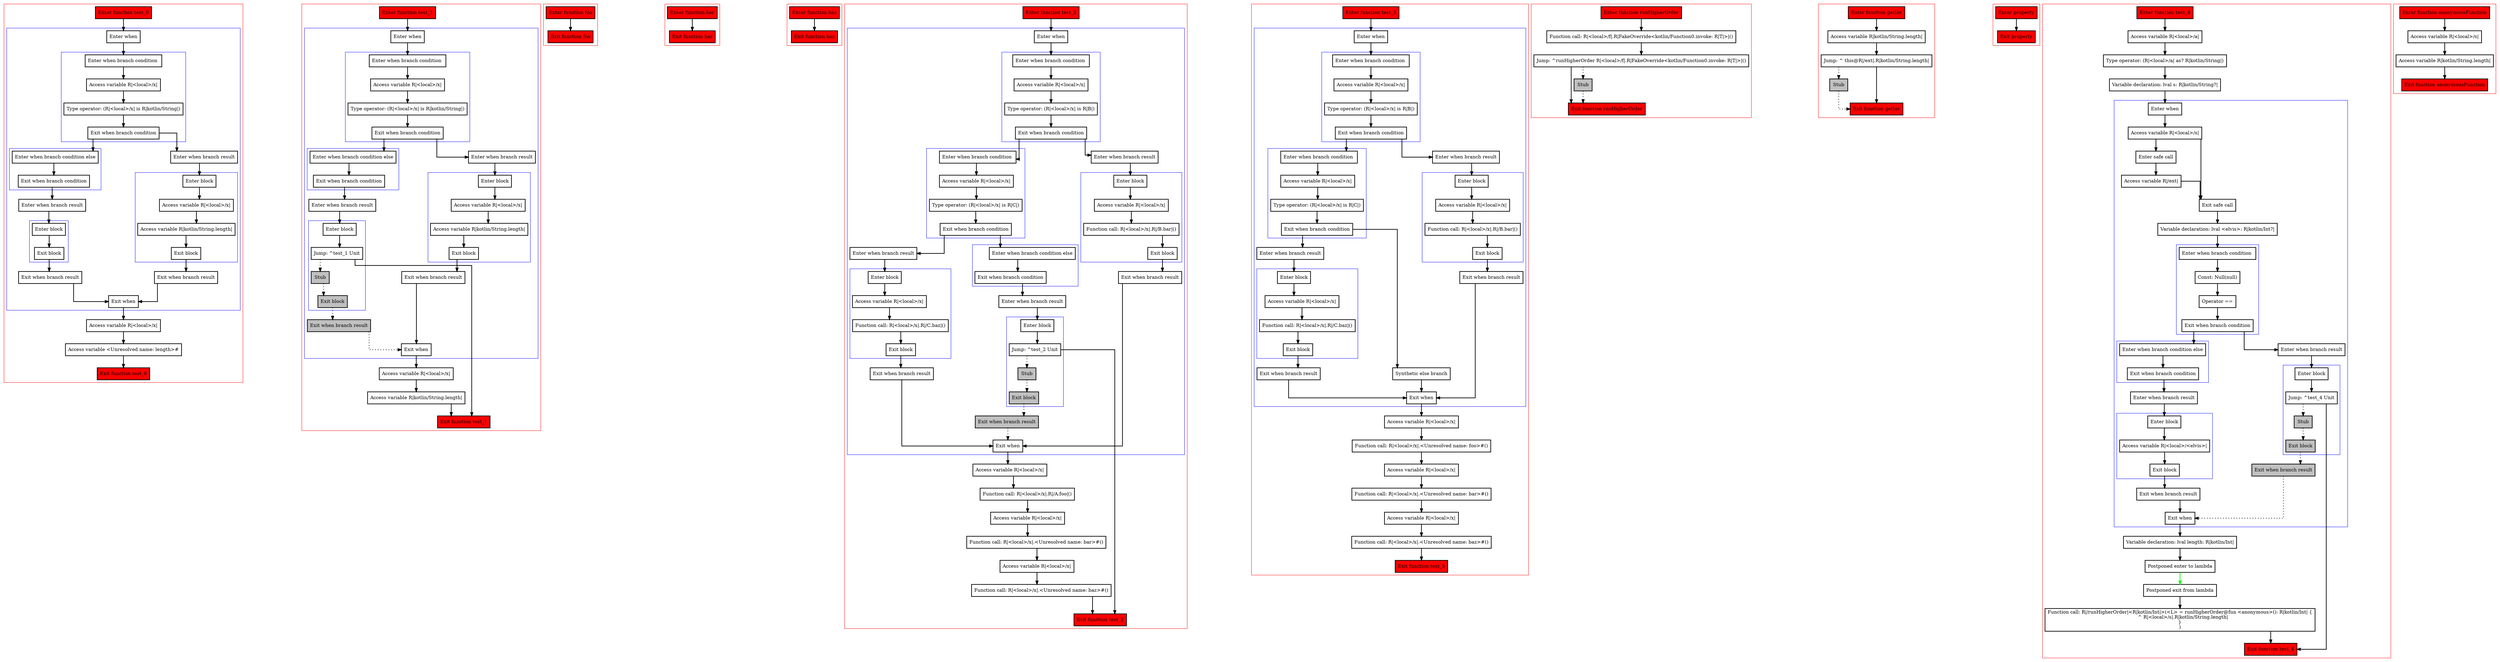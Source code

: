 digraph returns_kt {
    graph [splines=ortho nodesep=3]
    node [shape=box penwidth=2]
    edge [penwidth=2]

    subgraph cluster_0 {
        color=red
        0 [label="Enter function test_0" style="filled" fillcolor=red];
        subgraph cluster_1 {
            color=blue
            1 [label="Enter when"];
            subgraph cluster_2 {
                color=blue
                2 [label="Enter when branch condition "];
                3 [label="Access variable R|<local>/x|"];
                4 [label="Type operator: (R|<local>/x| is R|kotlin/String|)"];
                5 [label="Exit when branch condition"];
            }
            subgraph cluster_3 {
                color=blue
                6 [label="Enter when branch condition else"];
                7 [label="Exit when branch condition"];
            }
            8 [label="Enter when branch result"];
            subgraph cluster_4 {
                color=blue
                9 [label="Enter block"];
                10 [label="Exit block"];
            }
            11 [label="Exit when branch result"];
            12 [label="Enter when branch result"];
            subgraph cluster_5 {
                color=blue
                13 [label="Enter block"];
                14 [label="Access variable R|<local>/x|"];
                15 [label="Access variable R|kotlin/String.length|"];
                16 [label="Exit block"];
            }
            17 [label="Exit when branch result"];
            18 [label="Exit when"];
        }
        19 [label="Access variable R|<local>/x|"];
        20 [label="Access variable <Unresolved name: length>#"];
        21 [label="Exit function test_0" style="filled" fillcolor=red];
    }

    0 -> {1};
    1 -> {2};
    2 -> {3};
    3 -> {4};
    4 -> {5};
    5 -> {12 6};
    6 -> {7};
    7 -> {8};
    8 -> {9};
    9 -> {10};
    10 -> {11};
    11 -> {18};
    12 -> {13};
    13 -> {14};
    14 -> {15};
    15 -> {16};
    16 -> {17};
    17 -> {18};
    18 -> {19};
    19 -> {20};
    20 -> {21};

    subgraph cluster_6 {
        color=red
        22 [label="Enter function test_1" style="filled" fillcolor=red];
        subgraph cluster_7 {
            color=blue
            23 [label="Enter when"];
            subgraph cluster_8 {
                color=blue
                24 [label="Enter when branch condition "];
                25 [label="Access variable R|<local>/x|"];
                26 [label="Type operator: (R|<local>/x| is R|kotlin/String|)"];
                27 [label="Exit when branch condition"];
            }
            subgraph cluster_9 {
                color=blue
                28 [label="Enter when branch condition else"];
                29 [label="Exit when branch condition"];
            }
            30 [label="Enter when branch result"];
            subgraph cluster_10 {
                color=blue
                31 [label="Enter block"];
                32 [label="Jump: ^test_1 Unit"];
                33 [label="Stub" style="filled" fillcolor=gray];
                34 [label="Exit block" style="filled" fillcolor=gray];
            }
            35 [label="Exit when branch result" style="filled" fillcolor=gray];
            36 [label="Enter when branch result"];
            subgraph cluster_11 {
                color=blue
                37 [label="Enter block"];
                38 [label="Access variable R|<local>/x|"];
                39 [label="Access variable R|kotlin/String.length|"];
                40 [label="Exit block"];
            }
            41 [label="Exit when branch result"];
            42 [label="Exit when"];
        }
        43 [label="Access variable R|<local>/x|"];
        44 [label="Access variable R|kotlin/String.length|"];
        45 [label="Exit function test_1" style="filled" fillcolor=red];
    }

    22 -> {23};
    23 -> {24};
    24 -> {25};
    25 -> {26};
    26 -> {27};
    27 -> {36 28};
    28 -> {29};
    29 -> {30};
    30 -> {31};
    31 -> {32};
    32 -> {45};
    32 -> {33} [style=dotted];
    33 -> {34} [style=dotted];
    34 -> {35} [style=dotted];
    35 -> {42} [style=dotted];
    36 -> {37};
    37 -> {38};
    38 -> {39};
    39 -> {40};
    40 -> {41};
    41 -> {42};
    42 -> {43};
    43 -> {44};
    44 -> {45};

    subgraph cluster_12 {
        color=red
        46 [label="Enter function foo" style="filled" fillcolor=red];
        47 [label="Exit function foo" style="filled" fillcolor=red];
    }

    46 -> {47};

    subgraph cluster_13 {
        color=red
        48 [label="Enter function bar" style="filled" fillcolor=red];
        49 [label="Exit function bar" style="filled" fillcolor=red];
    }

    48 -> {49};

    subgraph cluster_14 {
        color=red
        50 [label="Enter function baz" style="filled" fillcolor=red];
        51 [label="Exit function baz" style="filled" fillcolor=red];
    }

    50 -> {51};

    subgraph cluster_15 {
        color=red
        52 [label="Enter function test_2" style="filled" fillcolor=red];
        subgraph cluster_16 {
            color=blue
            53 [label="Enter when"];
            subgraph cluster_17 {
                color=blue
                54 [label="Enter when branch condition "];
                55 [label="Access variable R|<local>/x|"];
                56 [label="Type operator: (R|<local>/x| is R|B|)"];
                57 [label="Exit when branch condition"];
            }
            subgraph cluster_18 {
                color=blue
                58 [label="Enter when branch condition "];
                59 [label="Access variable R|<local>/x|"];
                60 [label="Type operator: (R|<local>/x| is R|C|)"];
                61 [label="Exit when branch condition"];
            }
            subgraph cluster_19 {
                color=blue
                62 [label="Enter when branch condition else"];
                63 [label="Exit when branch condition"];
            }
            64 [label="Enter when branch result"];
            subgraph cluster_20 {
                color=blue
                65 [label="Enter block"];
                66 [label="Jump: ^test_2 Unit"];
                67 [label="Stub" style="filled" fillcolor=gray];
                68 [label="Exit block" style="filled" fillcolor=gray];
            }
            69 [label="Exit when branch result" style="filled" fillcolor=gray];
            70 [label="Enter when branch result"];
            subgraph cluster_21 {
                color=blue
                71 [label="Enter block"];
                72 [label="Access variable R|<local>/x|"];
                73 [label="Function call: R|<local>/x|.R|/C.baz|()"];
                74 [label="Exit block"];
            }
            75 [label="Exit when branch result"];
            76 [label="Enter when branch result"];
            subgraph cluster_22 {
                color=blue
                77 [label="Enter block"];
                78 [label="Access variable R|<local>/x|"];
                79 [label="Function call: R|<local>/x|.R|/B.bar|()"];
                80 [label="Exit block"];
            }
            81 [label="Exit when branch result"];
            82 [label="Exit when"];
        }
        83 [label="Access variable R|<local>/x|"];
        84 [label="Function call: R|<local>/x|.R|/A.foo|()"];
        85 [label="Access variable R|<local>/x|"];
        86 [label="Function call: R|<local>/x|.<Unresolved name: bar>#()"];
        87 [label="Access variable R|<local>/x|"];
        88 [label="Function call: R|<local>/x|.<Unresolved name: baz>#()"];
        89 [label="Exit function test_2" style="filled" fillcolor=red];
    }

    52 -> {53};
    53 -> {54};
    54 -> {55};
    55 -> {56};
    56 -> {57};
    57 -> {76 58};
    58 -> {59};
    59 -> {60};
    60 -> {61};
    61 -> {70 62};
    62 -> {63};
    63 -> {64};
    64 -> {65};
    65 -> {66};
    66 -> {89};
    66 -> {67} [style=dotted];
    67 -> {68} [style=dotted];
    68 -> {69} [style=dotted];
    69 -> {82} [style=dotted];
    70 -> {71};
    71 -> {72};
    72 -> {73};
    73 -> {74};
    74 -> {75};
    75 -> {82};
    76 -> {77};
    77 -> {78};
    78 -> {79};
    79 -> {80};
    80 -> {81};
    81 -> {82};
    82 -> {83};
    83 -> {84};
    84 -> {85};
    85 -> {86};
    86 -> {87};
    87 -> {88};
    88 -> {89};

    subgraph cluster_23 {
        color=red
        90 [label="Enter function test_3" style="filled" fillcolor=red];
        subgraph cluster_24 {
            color=blue
            91 [label="Enter when"];
            subgraph cluster_25 {
                color=blue
                92 [label="Enter when branch condition "];
                93 [label="Access variable R|<local>/x|"];
                94 [label="Type operator: (R|<local>/x| is R|B|)"];
                95 [label="Exit when branch condition"];
            }
            subgraph cluster_26 {
                color=blue
                96 [label="Enter when branch condition "];
                97 [label="Access variable R|<local>/x|"];
                98 [label="Type operator: (R|<local>/x| is R|C|)"];
                99 [label="Exit when branch condition"];
            }
            100 [label="Synthetic else branch"];
            101 [label="Enter when branch result"];
            subgraph cluster_27 {
                color=blue
                102 [label="Enter block"];
                103 [label="Access variable R|<local>/x|"];
                104 [label="Function call: R|<local>/x|.R|/C.baz|()"];
                105 [label="Exit block"];
            }
            106 [label="Exit when branch result"];
            107 [label="Enter when branch result"];
            subgraph cluster_28 {
                color=blue
                108 [label="Enter block"];
                109 [label="Access variable R|<local>/x|"];
                110 [label="Function call: R|<local>/x|.R|/B.bar|()"];
                111 [label="Exit block"];
            }
            112 [label="Exit when branch result"];
            113 [label="Exit when"];
        }
        114 [label="Access variable R|<local>/x|"];
        115 [label="Function call: R|<local>/x|.<Unresolved name: foo>#()"];
        116 [label="Access variable R|<local>/x|"];
        117 [label="Function call: R|<local>/x|.<Unresolved name: bar>#()"];
        118 [label="Access variable R|<local>/x|"];
        119 [label="Function call: R|<local>/x|.<Unresolved name: baz>#()"];
        120 [label="Exit function test_3" style="filled" fillcolor=red];
    }

    90 -> {91};
    91 -> {92};
    92 -> {93};
    93 -> {94};
    94 -> {95};
    95 -> {107 96};
    96 -> {97};
    97 -> {98};
    98 -> {99};
    99 -> {101 100};
    100 -> {113};
    101 -> {102};
    102 -> {103};
    103 -> {104};
    104 -> {105};
    105 -> {106};
    106 -> {113};
    107 -> {108};
    108 -> {109};
    109 -> {110};
    110 -> {111};
    111 -> {112};
    112 -> {113};
    113 -> {114};
    114 -> {115};
    115 -> {116};
    116 -> {117};
    117 -> {118};
    118 -> {119};
    119 -> {120};

    subgraph cluster_29 {
        color=red
        121 [label="Enter function runHigherOrder" style="filled" fillcolor=red];
        122 [label="Function call: R|<local>/f|.R|FakeOverride<kotlin/Function0.invoke: R|T|>|()"];
        123 [label="Jump: ^runHigherOrder R|<local>/f|.R|FakeOverride<kotlin/Function0.invoke: R|T|>|()"];
        124 [label="Stub" style="filled" fillcolor=gray];
        125 [label="Exit function runHigherOrder" style="filled" fillcolor=red];
    }

    121 -> {122};
    122 -> {123};
    123 -> {125};
    123 -> {124} [style=dotted];
    124 -> {125} [style=dotted];

    subgraph cluster_30 {
        color=red
        126 [label="Enter function getter" style="filled" fillcolor=red];
        127 [label="Access variable R|kotlin/String.length|"];
        128 [label="Jump: ^ this@R|/ext|.R|kotlin/String.length|"];
        129 [label="Stub" style="filled" fillcolor=gray];
        130 [label="Exit function getter" style="filled" fillcolor=red];
    }

    126 -> {127};
    127 -> {128};
    128 -> {130};
    128 -> {129} [style=dotted];
    129 -> {130} [style=dotted];

    subgraph cluster_31 {
        color=red
        131 [label="Enter property" style="filled" fillcolor=red];
        132 [label="Exit property" style="filled" fillcolor=red];
    }

    131 -> {132};

    subgraph cluster_32 {
        color=red
        133 [label="Enter function test_4" style="filled" fillcolor=red];
        134 [label="Access variable R|<local>/a|"];
        135 [label="Type operator: (R|<local>/a| as? R|kotlin/String|)"];
        136 [label="Variable declaration: lval s: R|kotlin/String?|"];
        subgraph cluster_33 {
            color=blue
            137 [label="Enter when"];
            138 [label="Access variable R|<local>/s|"];
            139 [label="Enter safe call"];
            140 [label="Access variable R|/ext|"];
            141 [label="Exit safe call"];
            142 [label="Variable declaration: lval <elvis>: R|kotlin/Int?|"];
            subgraph cluster_34 {
                color=blue
                143 [label="Enter when branch condition "];
                144 [label="Const: Null(null)"];
                145 [label="Operator =="];
                146 [label="Exit when branch condition"];
            }
            subgraph cluster_35 {
                color=blue
                147 [label="Enter when branch condition else"];
                148 [label="Exit when branch condition"];
            }
            149 [label="Enter when branch result"];
            subgraph cluster_36 {
                color=blue
                150 [label="Enter block"];
                151 [label="Access variable R|<local>/<elvis>|"];
                152 [label="Exit block"];
            }
            153 [label="Exit when branch result"];
            154 [label="Enter when branch result"];
            subgraph cluster_37 {
                color=blue
                155 [label="Enter block"];
                156 [label="Jump: ^test_4 Unit"];
                157 [label="Stub" style="filled" fillcolor=gray];
                158 [label="Exit block" style="filled" fillcolor=gray];
            }
            159 [label="Exit when branch result" style="filled" fillcolor=gray];
            160 [label="Exit when"];
        }
        161 [label="Variable declaration: lval length: R|kotlin/Int|"];
        162 [label="Postponed enter to lambda"];
        163 [label="Postponed exit from lambda"];
        164 [label="Function call: R|/runHigherOrder|<R|kotlin/Int|>(<L> = runHigherOrder@fun <anonymous>(): R|kotlin/Int| {
    ^ R|<local>/s|.R|kotlin/String.length|
}
)"];
        165 [label="Exit function test_4" style="filled" fillcolor=red];
    }

    133 -> {134};
    134 -> {135};
    135 -> {136};
    136 -> {137};
    137 -> {138};
    138 -> {139 141};
    139 -> {140};
    140 -> {141};
    141 -> {142};
    142 -> {143};
    143 -> {144};
    144 -> {145};
    145 -> {146};
    146 -> {154 147};
    147 -> {148};
    148 -> {149};
    149 -> {150};
    150 -> {151};
    151 -> {152};
    152 -> {153};
    153 -> {160};
    154 -> {155};
    155 -> {156};
    156 -> {165};
    156 -> {157} [style=dotted];
    157 -> {158} [style=dotted];
    158 -> {159} [style=dotted];
    159 -> {160} [style=dotted];
    160 -> {161};
    161 -> {162};
    162 -> {163 163} [color=green];
    163 -> {164};
    164 -> {165};

    subgraph cluster_38 {
        color=red
        166 [label="Enter function anonymousFunction" style="filled" fillcolor=red];
        167 [label="Access variable R|<local>/s|"];
        168 [label="Access variable R|kotlin/String.length|"];
        169 [label="Exit function anonymousFunction" style="filled" fillcolor=red];
    }

    166 -> {167};
    167 -> {168};
    168 -> {169};

}
